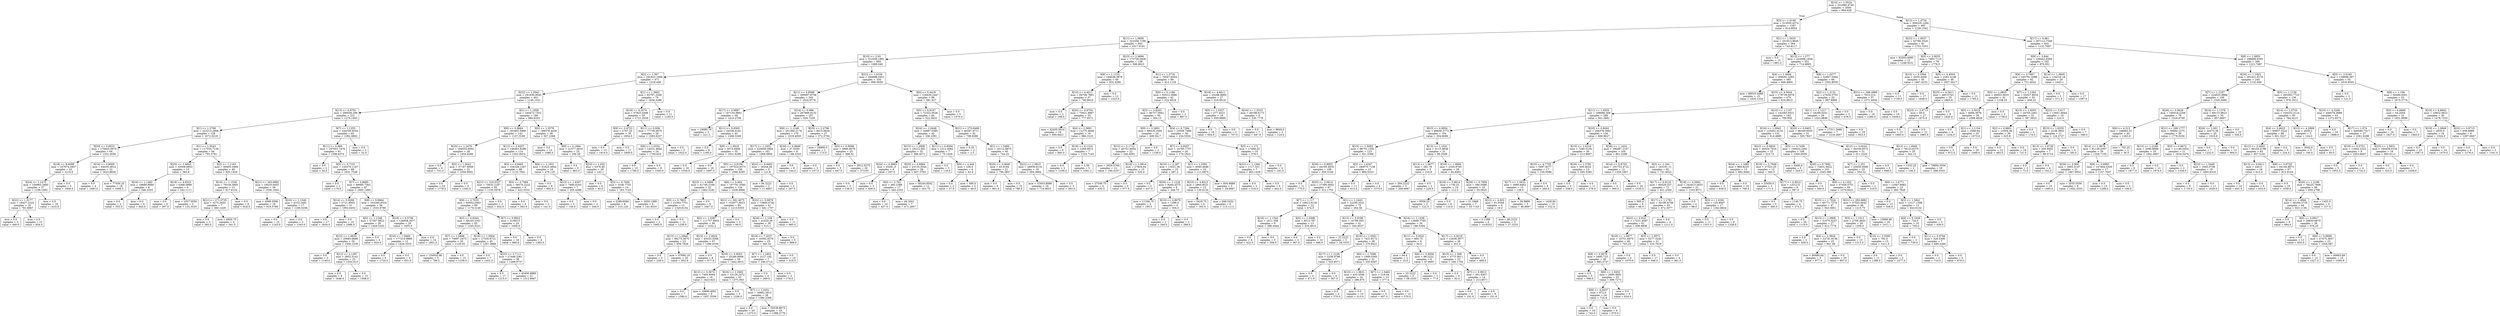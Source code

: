digraph Tree {
node [shape=box] ;
0 [label="X[14] <= 1.0524\nmse = 331880.4748\nsamples = 2000\nvalue = 994.428"] ;
1 [label="X[3] <= 1.0149\nmse = 313500.4374\nsamples = 1507\nvalue = 914.6954"] ;
0 -> 1 [labeldistance=2.5, labelangle=45, headlabel="True"] ;
2 [label="X[11] <= 1.0656\nmse = 322358.7186\nsamples = 943\nvalue = 1017.0191"] ;
1 -> 2 ;
3 [label="X[10] <= 2.93\nmse = 312559.1991\nsamples = 805\nvalue = 1089.046"] ;
2 -> 3 ;
4 [label="X[2] <= 1.567\nmse = 291823.1008\nsamples = 471\nvalue = 1218.448"] ;
3 -> 4 ;
5 [label="X[22] <= 1.0542\nmse = 291639.9045\nsamples = 401\nvalue = 1145.1521"] ;
4 -> 5 ;
6 [label="X[13] <= 0.9791\nmse = 290056.299\nsamples = 221\nvalue = 1279.1493"] ;
5 -> 6 ;
7 [label="X[1] <= 1.2708\nmse = 222213.2908\nsamples = 128\nvalue = 1072.9219"] ;
6 -> 7 ;
8 [label="X[20] <= 0.9523\nmse = 170825.0076\nsamples = 64\nvalue = 1352.2656"] ;
7 -> 8 ;
9 [label="X[18] <= 8.4099\nmse = 167674.2857\nsamples = 42\nvalue = 1210.0"] ;
8 -> 9 ;
10 [label="X[24] <= 1.1475\nmse = 104965.2885\nsamples = 37\nvalue = 1109.1892"] ;
9 -> 10 ;
11 [label="X[22] <= 1.0177\nmse = 19427.2222\nsamples = 18\nvalue = 791.6667"] ;
10 -> 11 ;
12 [label="mse = 0.0\nsamples = 3\nvalue = 480.0"] ;
11 -> 12 ;
13 [label="mse = 0.0\nsamples = 15\nvalue = 854.0"] ;
11 -> 13 ;
14 [label="mse = 0.0\nsamples = 19\nvalue = 1410.0"] ;
10 -> 14 ;
15 [label="mse = 0.0\nsamples = 5\nvalue = 1956.0"] ;
9 -> 15 ;
16 [label="X[14] <= 0.8009\nmse = 64435.4814\nsamples = 22\nvalue = 1623.8636"] ;
8 -> 16 ;
17 [label="mse = 0.0\nsamples = 4\nvalue = 1693.0"] ;
16 -> 17 ;
18 [label="mse = 77456.25\nsamples = 18\nvalue = 1608.5"] ;
16 -> 18 ;
19 [label="X[1] <= 1.3543\nmse = 117535.7126\nsamples = 64\nvalue = 793.5781"] ;
7 -> 19 ;
20 [label="X[25] <= 1.4843\nmse = 33508.6933\nsamples = 15\nvalue = 363.8"] ;
19 -> 20 ;
21 [label="X[24] <= 1.1483\nmse = 18688.8889\nsamples = 6\nvalue = 546.3333"] ;
20 -> 21 ;
22 [label="mse = 0.0\nsamples = 2\nvalue = 353.0"] ;
21 -> 22 ;
23 [label="mse = 0.0\nsamples = 4\nvalue = 643.0"] ;
21 -> 23 ;
24 [label="X[18] <= 6.8323\nmse = 6368.0988\nsamples = 9\nvalue = 242.1111"] ;
20 -> 24 ;
25 [label="mse = 0.0\nsamples = 6\nvalue = 297.0"] ;
24 -> 25 ;
26 [label="mse = 1027.5556\nsamples = 3\nvalue = 132.3333"] ;
24 -> 26 ;
27 [label="X[2] <= 1.1163\nmse = 69405.3469\nsamples = 49\nvalue = 925.1429"] ;
19 -> 27 ;
28 [label="X[16] <= 1.1536\nmse = 79104.3905\nsamples = 13\nvalue = 617.6154"] ;
27 -> 28 ;
29 [label="X[21] <= 271.0735\nmse = 3275.2653\nsamples = 7\nvalue = 360.1429"] ;
28 -> 29 ;
30 [label="mse = 0.0\nsamples = 3\nvalue = 385.0"] ;
29 -> 30 ;
31 [label="mse = 4920.75\nsamples = 4\nvalue = 341.5"] ;
29 -> 31 ;
32 [label="mse = 0.0\nsamples = 6\nvalue = 918.0"] ;
28 -> 32 ;
33 [label="X[21] <= 293.6882\nmse = 19419.0455\nsamples = 36\nvalue = 1036.1944"] ;
27 -> 33 ;
34 [label="mse = 4280.5596\nsamples = 19\nvalue = 919.5789"] ;
33 -> 34 ;
35 [label="X[16] <= 1.1548\nmse = 4152.2491\nsamples = 17\nvalue = 1166.5294"] ;
33 -> 35 ;
36 [label="mse = 0.0\nsamples = 15\nvalue = 1143.0"] ;
35 -> 36 ;
37 [label="mse = 0.0\nsamples = 2\nvalue = 1343.0"] ;
35 -> 37 ;
38 [label="X[7] <= 1.1255\nmse = 244330.9354\nsamples = 93\nvalue = 1562.9892"] ;
6 -> 38 ;
39 [label="X[11] <= 0.869\nmse = 197053.7476\nsamples = 91\nvalue = 1596.6374"] ;
38 -> 39 ;
40 [label="mse = 0.0\nsamples = 2\nvalue = 34.0"] ;
39 -> 40 ;
41 [label="X[5] <= 0.7101\nmse = 145376.1187\nsamples = 89\nvalue = 1631.7528"] ;
39 -> 41 ;
42 [label="mse = 0.0\nsamples = 2\nvalue = 179.0"] ;
41 -> 42 ;
43 [label="X[7] <= 0.8685\nmse = 99085.7363\nsamples = 87\nvalue = 1665.1494"] ;
41 -> 43 ;
44 [label="X[14] <= 0.9266\nmse = 5721.9063\nsamples = 31\nvalue = 1902.6452"] ;
43 -> 44 ;
45 [label="mse = 0.0\nsamples = 17\nvalue = 1834.0"] ;
44 -> 45 ;
46 [label="mse = 0.0\nsamples = 14\nvalue = 1986.0"] ;
44 -> 46 ;
47 [label="X[8] <= 0.9664\nmse = 102260.9324\nsamples = 56\nvalue = 1533.6786"] ;
43 -> 47 ;
48 [label="X[5] <= 1.1348\nmse = 57347.9822\nsamples = 30\nvalue = 1428.5333"] ;
47 -> 48 ;
49 [label="X[23] <= 1.9935\nmse = 20983.6686\nsamples = 26\nvalue = 1506.1538"] ;
48 -> 49 ;
50 [label="mse = 0.0\nsamples = 3\nvalue = 1140.0"] ;
49 -> 50 ;
51 [label="X[12] <= 2.1387\nmse = 3952.5142\nsamples = 23\nvalue = 1553.913"] ;
49 -> 51 ;
52 [label="mse = 0.0\nsamples = 8\nvalue = 1640.0"] ;
51 -> 52 ;
53 [label="mse = 0.0\nsamples = 15\nvalue = 1508.0"] ;
51 -> 53 ;
54 [label="mse = 0.0\nsamples = 4\nvalue = 924.0"] ;
48 -> 54 ;
55 [label="X[18] <= 9.5749\nmse = 126608.3077\nsamples = 26\nvalue = 1655.0"] ;
47 -> 55 ;
56 [label="X[16] <= 1.0469\nmse = 177210.8889\nsamples = 12\nvalue = 1426.3333"] ;
55 -> 56 ;
57 [label="mse = 0.0\nsamples = 8\nvalue = 1724.0"] ;
56 -> 57 ;
58 [label="mse = 0.0\nsamples = 4\nvalue = 831.0"] ;
56 -> 58 ;
59 [label="mse = 0.0\nsamples = 14\nvalue = 1851.0"] ;
55 -> 59 ;
60 [label="mse = 0.0\nsamples = 2\nvalue = 32.0"] ;
38 -> 60 ;
61 [label="X[1] <= 1.1958\nmse = 244472.7322\nsamples = 180\nvalue = 980.6333"] ;
5 -> 61 ;
62 [label="X[8] <= 0.9664\nmse = 183463.5968\nsamples = 142\nvalue = 1107.3169"] ;
61 -> 62 ;
63 [label="X[25] <= 1.2479\nmse = 184033.9592\nsamples = 28\nvalue = 1454.4286"] ;
62 -> 63 ;
64 [label="mse = 0.0\nsamples = 6\nvalue = 701.0"] ;
63 -> 64 ;
65 [label="X[5] <= 1.0043\nmse = 37187.9008\nsamples = 22\nvalue = 1659.9091"] ;
63 -> 65 ;
66 [label="mse = 0.0\nsamples = 16\nvalue = 1778.0"] ;
65 -> 66 ;
67 [label="mse = 0.0\nsamples = 6\nvalue = 1345.0"] ;
65 -> 67 ;
68 [label="X[12] <= 2.9207\nmse = 146461.8296\nsamples = 114\nvalue = 1022.0614"] ;
62 -> 68 ;
69 [label="X[3] <= 0.9465\nmse = 104328.1267\nsamples = 98\nvalue = 1110.7041"] ;
68 -> 69 ;
70 [label="X[21] <= 319.0327\nmse = 75632.2187\nsamples = 92\nvalue = 1155.5978"] ;
69 -> 70 ;
71 [label="X[9] <= 3.7035\nmse = 60932.0583\nsamples = 89\nvalue = 1179.3146"] ;
70 -> 71 ;
72 [label="X[3] <= 0.9344\nmse = 48165.2341\nsamples = 65\nvalue = 1245.5231"] ;
71 -> 72 ;
73 [label="X[7] <= 1.0808\nmse = 74997.2475\nsamples = 20\nvalue = 1129.05"] ;
72 -> 73 ;
74 [label="mse = 154920.96\nsamples = 5\nvalue = 799.2"] ;
73 -> 74 ;
75 [label="mse = 0.0\nsamples = 15\nvalue = 1239.0"] ;
73 -> 75 ;
76 [label="X[16] <= 1.0004\nmse = 27530.8721\nsamples = 45\nvalue = 1297.2889"] ;
72 -> 76 ;
77 [label="mse = 0.0\nsamples = 7\nvalue = 1451.0"] ;
76 -> 77 ;
78 [label="X[25] <= 3.7111\nmse = 27448.2361\nsamples = 38\nvalue = 1268.9737"] ;
76 -> 78 ;
79 [label="mse = 0.0\nsamples = 17\nvalue = 1215.0"] ;
78 -> 79 ;
80 [label="mse = 45400.8889\nsamples = 21\nvalue = 1312.6667"] ;
78 -> 80 ;
81 [label="X[7] <= 0.9922\nmse = 51483.0\nsamples = 24\nvalue = 1000.0"] ;
71 -> 81 ;
82 [label="mse = 0.0\nsamples = 18\nvalue = 869.0"] ;
81 -> 82 ;
83 [label="mse = 0.0\nsamples = 6\nvalue = 1393.0"] ;
81 -> 83 ;
84 [label="mse = 0.0\nsamples = 3\nvalue = 452.0"] ;
70 -> 84 ;
85 [label="X[5] <= 0.7994\nmse = 39574.2222\nsamples = 6\nvalue = 422.3333"] ;
69 -> 85 ;
86 [label="mse = 0.0\nsamples = 4\nvalue = 563.0"] ;
85 -> 86 ;
87 [label="mse = 0.0\nsamples = 2\nvalue = 141.0"] ;
85 -> 87 ;
88 [label="X[6] <= 1.1931\nmse = 61623.4844\nsamples = 16\nvalue = 479.125"] ;
68 -> 88 ;
89 [label="mse = 0.0\nsamples = 9\nvalue = 692.0"] ;
88 -> 89 ;
90 [label="X[15] <= 1.4307\nmse = 7680.8163\nsamples = 7\nvalue = 205.4286"] ;
88 -> 90 ;
91 [label="mse = 0.0\nsamples = 5\nvalue = 150.0"] ;
90 -> 91 ;
92 [label="mse = 0.0\nsamples = 2\nvalue = 344.0"] ;
90 -> 92 ;
93 [label="X[0] <= 1.3578\nmse = 188378.4439\nsamples = 38\nvalue = 507.2368"] ;
61 -> 93 ;
94 [label="mse = 0.0\nsamples = 13\nvalue = 1086.0"] ;
93 -> 94 ;
95 [label="X[9] <= 3.1894\nmse = 21577.4816\nsamples = 25\nvalue = 206.28"] ;
93 -> 95 ;
96 [label="mse = 0.0\nsamples = 5\nvalue = 463.0"] ;
95 -> 96 ;
97 [label="X[23] <= 1.632\nmse = 6376.49\nsamples = 20\nvalue = 142.1"] ;
95 -> 97 ;
98 [label="mse = 0.0\nsamples = 6\nvalue = 45.0"] ;
97 -> 98 ;
99 [label="X[2] <= 0.7606\nmse = 3336.7755\nsamples = 14\nvalue = 183.7143"] ;
97 -> 99 ;
100 [label="mse = 2299.6094\nsamples = 8\nvalue = 215.125"] ;
99 -> 100 ;
101 [label="mse = 1650.1389\nsamples = 6\nvalue = 141.8333"] ;
99 -> 101 ;
102 [label="X[1] <= 1.3662\nmse = 85797.3349\nsamples = 70\nvalue = 1638.3286"] ;
4 -> 102 ;
103 [label="X[18] <= 6.3274\nmse = 57925.4496\nsamples = 59\nvalue = 1721.3559"] ;
102 -> 103 ;
104 [label="X[9] <= 3.4723\nmse = 2707.25\nsamples = 30\nvalue = 1854.5"] ;
103 -> 104 ;
105 [label="mse = 0.0\nsamples = 13\nvalue = 1914.0"] ;
104 -> 105 ;
106 [label="mse = 0.0\nsamples = 17\nvalue = 1809.0"] ;
104 -> 106 ;
107 [label="X[11] <= 0.938\nmse = 77738.0975\nsamples = 29\nvalue = 1583.6207"] ;
103 -> 107 ;
108 [label="X[8] <= 1.0332\nmse = 14531.4844\nsamples = 24\nvalue = 1700.625"] ;
107 -> 108 ;
109 [label="mse = 0.0\nsamples = 15\nvalue = 1794.0"] ;
108 -> 109 ;
110 [label="mse = 0.0\nsamples = 9\nvalue = 1545.0"] ;
108 -> 110 ;
111 [label="mse = 0.0\nsamples = 5\nvalue = 1022.0"] ;
107 -> 111 ;
112 [label="mse = 0.0\nsamples = 11\nvalue = 1193.0"] ;
102 -> 112 ;
113 [label="X[22] <= 1.0108\nmse = 284888.5451\nsamples = 334\nvalue = 906.5659"] ;
3 -> 113 ;
114 [label="X[11] <= 0.8598\nmse = 290097.8756\nsamples = 245\nvalue = 1024.6776"] ;
113 -> 114 ;
115 [label="X[17] <= 0.9887\nmse = 197154.9891\nsamples = 48\nvalue = 1410.2708"] ;
114 -> 115 ;
116 [label="mse = 19085.76\nsamples = 5\nvalue = 221.2"] ;
115 -> 116 ;
117 [label="X[11] <= 0.8305\nmse = 34338.0162\nsamples = 43\nvalue = 1548.5349"] ;
115 -> 117 ;
118 [label="mse = 0.0\nsamples = 8\nvalue = 1185.0"] ;
117 -> 118 ;
119 [label="X[8] <= 1.0918\nmse = 5074.6906\nsamples = 35\nvalue = 1631.6286"] ;
117 -> 119 ;
120 [label="mse = 0.0\nsamples = 16\nvalue = 1554.0"] ;
119 -> 120 ;
121 [label="mse = 0.0\nsamples = 19\nvalue = 1697.0"] ;
119 -> 121 ;
122 [label="X[14] <= 0.996\nmse = 267689.8132\nsamples = 197\nvalue = 930.7259"] ;
114 -> 122 ;
123 [label="X[8] <= 1.1246\nmse = 251394.2176\nsamples = 170\nvalue = 1019.4059"] ;
122 -> 123 ;
124 [label="X[17] <= 1.1651\nmse = 220658.5864\nsamples = 161\nvalue = 1068.0994"] ;
123 -> 124 ;
125 [label="X[5] <= 0.8106\nmse = 197524.9373\nsamples = 156\nvalue = 1098.4295"] ;
124 -> 125 ;
126 [label="X[23] <= 4.0889\nmse = 41746.2169\nsamples = 22\nvalue = 1462.3182"] ;
125 -> 126 ;
127 [label="X[5] <= 0.7603\nmse = 21563.7751\nsamples = 13\nvalue = 1320.6154"] ;
126 -> 127 ;
128 [label="mse = 0.0\nsamples = 2\nvalue = 1665.0"] ;
127 -> 128 ;
129 [label="mse = 0.0\nsamples = 11\nvalue = 1258.0"] ;
127 -> 129 ;
130 [label="mse = 0.0\nsamples = 9\nvalue = 1667.0"] ;
126 -> 130 ;
131 [label="X[6] <= 5.404\nmse = 197791.5585\nsamples = 134\nvalue = 1038.6866"] ;
125 -> 131 ;
132 [label="X[21] <= 391.4075\nmse = 152077.8023\nsamples = 93\nvalue = 1213.9355"] ;
131 -> 132 ;
133 [label="X[2] <= 1.0387\nmse = 111757.6933\nsamples = 90\nvalue = 1252.2"] ;
132 -> 133 ;
134 [label="X[13] <= 1.0846\nmse = 99275.3875\nsamples = 23\nvalue = 859.7826"] ;
133 -> 134 ;
135 [label="mse = 0.0\nsamples = 3\nvalue = 239.0"] ;
134 -> 135 ;
136 [label="mse = 47690.19\nsamples = 20\nvalue = 952.9"] ;
134 -> 136 ;
137 [label="X[23] <= 2.0624\nmse = 45033.0368\nsamples = 67\nvalue = 1386.9104"] ;
133 -> 137 ;
138 [label="mse = 0.0\nsamples = 8\nvalue = 977.0"] ;
137 -> 138 ;
139 [label="X[20] <= 0.9053\nmse = 25266.6906\nsamples = 59\nvalue = 1442.4915"] ;
137 -> 139 ;
140 [label="X[12] <= 3.3674\nmse = 7493.6094\nsamples = 16\nvalue = 1623.625"] ;
139 -> 140 ;
141 [label="mse = 0.0\nsamples = 7\nvalue = 1580.0"] ;
140 -> 141 ;
142 [label="mse = 10690.4691\nsamples = 9\nvalue = 1657.5556"] ;
140 -> 142 ;
143 [label="X[16] <= 1.0482\nmse = 15129.2472\nsamples = 43\nvalue = 1375.093"] ;
139 -> 143 ;
144 [label="mse = 0.0\nsamples = 5\nvalue = 1336.0"] ;
143 -> 144 ;
145 [label="X[7] <= 1.0351\nmse = 16892.3913\nsamples = 38\nvalue = 1380.2368"] ;
143 -> 145 ;
146 [label="mse = 0.0\nsamples = 20\nvalue = 1373.0"] ;
145 -> 146 ;
147 [label="mse = 35538.8673\nsamples = 18\nvalue = 1388.2778"] ;
145 -> 147 ;
148 [label="mse = 0.0\nsamples = 3\nvalue = 66.0"] ;
132 -> 148 ;
149 [label="X[22] <= 0.9878\nmse = 73800.6782\nsamples = 41\nvalue = 641.1707"] ;
131 -> 149 ;
150 [label="X[26] <= 1.158\nmse = 41620.29\nsamples = 30\nvalue = 515.1"] ;
149 -> 150 ;
151 [label="X[18] <= 7.2037\nmse = 16392.0576\nsamples = 25\nvalue = 440.32"] ;
150 -> 151 ;
152 [label="X[7] <= 1.1803\nmse = 3127.102\nsamples = 7\nvalue = 240.5714"] ;
151 -> 152 ;
153 [label="mse = 0.0\nsamples = 4\nvalue = 289.0"] ;
152 -> 153 ;
154 [label="mse = 0.0\nsamples = 3\nvalue = 176.0"] ;
152 -> 154 ;
155 [label="mse = 0.0\nsamples = 18\nvalue = 518.0"] ;
151 -> 155 ;
156 [label="mse = 0.0\nsamples = 5\nvalue = 889.0"] ;
150 -> 156 ;
157 [label="mse = 0.0\nsamples = 11\nvalue = 985.0"] ;
149 -> 157 ;
158 [label="X[22] <= 0.9492\nmse = 18244.56\nsamples = 5\nvalue = 121.8"] ;
124 -> 158 ;
159 [label="mse = 84.2222\nsamples = 3\nvalue = 11.6667"] ;
158 -> 159 ;
160 [label="mse = 0.0\nsamples = 2\nvalue = 287.0"] ;
158 -> 160 ;
161 [label="X[20] <= 0.8848\nmse = 37.5556\nsamples = 9\nvalue = 148.3333"] ;
123 -> 161 ;
162 [label="mse = 0.0\nsamples = 6\nvalue = 144.0"] ;
161 -> 162 ;
163 [label="mse = 0.0\nsamples = 3\nvalue = 157.0"] ;
161 -> 163 ;
164 [label="X[25] <= 2.2796\nmse = 9015.8628\nsamples = 27\nvalue = 372.3704"] ;
122 -> 164 ;
165 [label="mse = 28900.0\nsamples = 2\nvalue = 173.0"] ;
164 -> 165 ;
166 [label="X[5] <= 0.9598\nmse = 3990.8576\nsamples = 25\nvalue = 388.32"] ;
164 -> 166 ;
167 [label="mse = 0.0\nsamples = 5\nvalue = 447.0"] ;
166 -> 167 ;
168 [label="mse = 3912.5275\nsamples = 20\nvalue = 373.65"] ;
166 -> 168 ;
169 [label="X[0] <= 5.4418\nmse = 126430.2447\nsamples = 89\nvalue = 581.427"] ;
113 -> 169 ;
170 [label="X[5] <= 0.9167\nmse = 72322.0526\nsamples = 84\nvalue = 522.5833"] ;
169 -> 170 ;
171 [label="X[24] <= 1.0448\nmse = 34897.0385\nsamples = 42\nvalue = 336.2381"] ;
170 -> 171 ;
172 [label="X[15] <= 1.2808\nmse = 25212.991\nsamples = 35\nvalue = 388.4571"] ;
171 -> 172 ;
173 [label="X[24] <= 0.9985\nmse = 25281.0\nsamples = 6\nvalue = 297.0"] ;
172 -> 173 ;
174 [label="mse = 0.0\nsamples = 3\nvalue = 138.0"] ;
173 -> 174 ;
175 [label="mse = 0.0\nsamples = 3\nvalue = 456.0"] ;
173 -> 175 ;
176 [label="X[20] <= 0.8984\nmse = 23110.3044\nsamples = 29\nvalue = 407.3793"] ;
172 -> 176 ;
177 [label="X[0] <= 2.791\nmse = 493.2388\nsamples = 17\nvalue = 445.2353"] ;
176 -> 177 ;
178 [label="mse = 0.0\nsamples = 10\nvalue = 427.0"] ;
177 -> 178 ;
179 [label="mse = 44.2041\nsamples = 7\nvalue = 471.2857"] ;
177 -> 179 ;
180 [label="mse = 50244.8542\nsamples = 12\nvalue = 353.75"] ;
176 -> 180 ;
181 [label="X[11] <= 0.8394\nmse = 1512.4082\nsamples = 7\nvalue = 75.1429"] ;
171 -> 181 ;
182 [label="mse = 0.0\nsamples = 3\nvalue = 118.0"] ;
181 -> 182 ;
183 [label="X[9] <= 4.444\nmse = 236.0\nsamples = 4\nvalue = 43.0"] ;
181 -> 183 ;
184 [label="mse = 0.0\nsamples = 2\nvalue = 37.0"] ;
183 -> 184 ;
185 [label="mse = 400.0\nsamples = 2\nvalue = 49.0"] ;
183 -> 185 ;
186 [label="X[21] <= 270.6468\nmse = 40297.9711\nsamples = 42\nvalue = 708.9286"] ;
170 -> 186 ;
187 [label="mse = 6.25\nsamples = 2\nvalue = 2.5"] ;
186 -> 187 ;
188 [label="X[1] <= 1.3499\nmse = 16112.8875\nsamples = 40\nvalue = 744.25"] ;
186 -> 188 ;
189 [label="X[25] <= 3.0646\nmse = 45.9184\nsamples = 21\nvalue = 790.2857"] ;
188 -> 189 ;
190 [label="mse = 0.0\nsamples = 6\nvalue = 801.0"] ;
189 -> 190 ;
191 [label="mse = 0.0\nsamples = 15\nvalue = 786.0"] ;
189 -> 191 ;
192 [label="X[22] <= 1.0815\nmse = 28939.8116\nsamples = 19\nvalue = 693.3684"] ;
188 -> 192 ;
193 [label="mse = 31653.8086\nsamples = 16\nvalue = 714.0625"] ;
192 -> 193 ;
194 [label="mse = 0.0\nsamples = 3\nvalue = 583.0"] ;
192 -> 194 ;
195 [label="mse = 0.0\nsamples = 5\nvalue = 1570.0"] ;
169 -> 195 ;
196 [label="X[23] <= 2.4696\nmse = 172728.2926\nsamples = 138\nvalue = 596.8623"] ;
2 -> 196 ;
197 [label="X[8] <= 1.1155\nmse = 184629.3878\nsamples = 49\nvalue = 932.4286"] ;
196 -> 197 ;
198 [label="X[10] <= 4.4011\nmse = 94706.7991\nsamples = 37\nvalue = 740.8919"] ;
197 -> 198 ;
199 [label="mse = 0.0\nsamples = 2\nvalue = 108.0"] ;
198 -> 199 ;
200 [label="X[20] <= 0.8704\nmse = 75921.9967\nsamples = 35\nvalue = 777.0571"] ;
198 -> 200 ;
201 [label="mse = 62435.5014\nsamples = 19\nvalue = 600.8421"] ;
200 -> 201 ;
202 [label="X[4] <= 2.5691\nmse = 11275.4648\nsamples = 16\nvalue = 986.3125"] ;
200 -> 202 ;
203 [label="mse = 0.0\nsamples = 9\nvalue = 895.0"] ;
202 -> 203 ;
204 [label="X[18] <= 6.1224\nmse = 1269.0612\nsamples = 7\nvalue = 1103.7143"] ;
202 -> 204 ;
205 [label="mse = 0.0\nsamples = 2\nvalue = 1160.0"] ;
204 -> 205 ;
206 [label="mse = 2.56\nsamples = 5\nvalue = 1081.2"] ;
204 -> 206 ;
207 [label="mse = 0.0\nsamples = 12\nvalue = 1523.0"] ;
197 -> 207 ;
208 [label="X[1] <= 1.3716\nmse = 70047.6054\nsamples = 89\nvalue = 412.1124"] ;
196 -> 208 ;
209 [label="X[6] <= 5.1188\nmse = 65512.3686\nsamples = 62\nvalue = 322.9516"] ;
208 -> 209 ;
210 [label="X[3] <= 0.8203\nmse = 56737.5942\nsamples = 60\nvalue = 304.15"] ;
209 -> 210 ;
211 [label="X[9] <= 2.2691\nmse = 88418.1649\nsamples = 24\nvalue = 408.5417"] ;
210 -> 211 ;
212 [label="X[12] <= 3.1712\nmse = 40751.6054\nsamples = 22\nvalue = 340.4091"] ;
211 -> 212 ;
213 [label="mse = 2029.5764\nsamples = 12\nvalue = 190.4167"] ;
212 -> 213 ;
214 [label="X[16] <= 1.0814\nmse = 27824.04\nsamples = 10\nvalue = 520.4"] ;
212 -> 214 ;
215 [label="mse = 57546.75\nsamples = 4\nvalue = 435.5"] ;
214 -> 215 ;
216 [label="mse = 0.0\nsamples = 6\nvalue = 577.0"] ;
214 -> 216 ;
217 [label="mse = 0.0\nsamples = 2\nvalue = 1158.0"] ;
211 -> 217 ;
218 [label="X[4] <= 6.7294\nmse = 23508.7469\nsamples = 36\nvalue = 234.5556"] ;
210 -> 218 ;
219 [label="X[7] <= 0.9207\nmse = 14785.7707\nsamples = 26\nvalue = 179.1923"] ;
218 -> 219 ;
220 [label="X[10] <= 2.287\nmse = 13021.56\nsamples = 10\nvalue = 287.2"] ;
219 -> 220 ;
221 [label="mse = 0.0\nsamples = 2\nvalue = 437.0"] ;
220 -> 221 ;
222 [label="X[26] <= 1.1226\nmse = 9264.4375\nsamples = 8\nvalue = 249.75"] ;
220 -> 222 ;
223 [label="mse = 11346.75\nsamples = 4\nvalue = 195.5"] ;
222 -> 223 ;
224 [label="X[10] <= 4.8079\nmse = 1296.0\nsamples = 4\nvalue = 304.0"] ;
222 -> 224 ;
225 [label="mse = 0.0\nsamples = 2\nvalue = 340.0"] ;
224 -> 225 ;
226 [label="mse = 0.0\nsamples = 2\nvalue = 268.0"] ;
224 -> 226 ;
227 [label="X[1] <= 1.2582\nmse = 4040.4648\nsamples = 16\nvalue = 111.6875"] ;
219 -> 227 ;
228 [label="X[23] <= 4.8313\nmse = 2864.8521\nsamples = 13\nvalue = 130.6154"] ;
227 -> 228 ;
229 [label="mse = 5418.75\nsamples = 4\nvalue = 165.5"] ;
228 -> 229 ;
230 [label="mse = 948.5432\nsamples = 9\nvalue = 115.1111"] ;
228 -> 230 ;
231 [label="mse = 854.8889\nsamples = 3\nvalue = 29.6667"] ;
227 -> 231 ;
232 [label="X[5] <= 1.171\nmse = 17499.25\nsamples = 10\nvalue = 378.5"] ;
218 -> 232 ;
233 [label="X[22] <= 1.1346\nmse = 1117.551\nsamples = 7\nvalue = 463.1429"] ;
232 -> 233 ;
234 [label="mse = 0.0\nsamples = 2\nvalue = 516.0"] ;
233 -> 234 ;
235 [label="mse = 0.0\nsamples = 5\nvalue = 442.0"] ;
233 -> 235 ;
236 [label="mse = 0.0\nsamples = 3\nvalue = 181.0"] ;
232 -> 236 ;
237 [label="mse = 0.0\nsamples = 2\nvalue = 887.0"] ;
209 -> 237 ;
238 [label="X[18] <= 4.6611\nmse = 20288.8669\nsamples = 27\nvalue = 616.8519"] ;
208 -> 238 ;
239 [label="X[5] <= 1.0327\nmse = 277.4321\nsamples = 18\nvalue = 659.8889"] ;
238 -> 239 ;
240 [label="mse = 0.0\nsamples = 16\nvalue = 654.0"] ;
239 -> 240 ;
241 [label="mse = 0.0\nsamples = 2\nvalue = 707.0"] ;
239 -> 241 ;
242 [label="X[16] <= 1.0333\nmse = 49198.6173\nsamples = 9\nvalue = 530.7778"] ;
238 -> 242 ;
243 [label="mse = 0.0\nsamples = 7\nvalue = 647.0"] ;
242 -> 243 ;
244 [label="mse = 8649.0\nsamples = 2\nvalue = 124.0"] ;
242 -> 244 ;
245 [label="X[1] <= 1.0025\nmse = 251913.9645\nsamples = 564\nvalue = 743.6117"] ;
1 -> 245 ;
246 [label="mse = 0.0\nsamples = 13\nvalue = 1961.0"] ;
245 -> 246 ;
247 [label="X[13] <= 1.277\nmse = 222066.1856\nsamples = 551\nvalue = 714.8893"] ;
245 -> 247 ;
248 [label="X[4] <= 1.4984\nmse = 208281.3383\nsamples = 485\nvalue = 648.4804"] ;
247 -> 248 ;
249 [label="mse = 98033.4489\nsamples = 15\nvalue = 1635.1333"] ;
248 -> 249 ;
250 [label="X[25] <= 4.5644\nmse = 179739.6978\nsamples = 470\nvalue = 616.9915"] ;
248 -> 250 ;
251 [label="X[11] <= 1.0555\nmse = 168696.309\nsamples = 288\nvalue = 501.3681"] ;
250 -> 251 ;
252 [label="X[23] <= 4.9954\nmse = 89656.3773\nsamples = 154\nvalue = 354.6688"] ;
251 -> 252 ;
253 [label="X[15] <= 1.5093\nmse = 88751.1592\nsamples = 123\nvalue = 421.5366"] ;
252 -> 253 ;
254 [label="X[26] <= 0.8852\nmse = 44195.4935\nsamples = 108\nvalue = 359.3148"] ;
253 -> 254 ;
255 [label="mse = 0.0\nsamples = 11\nvalue = 775.0"] ;
254 -> 255 ;
256 [label="X[25] <= 2.0914\nmse = 27390.0002\nsamples = 97\nvalue = 312.1753"] ;
254 -> 256 ;
257 [label="X[7] <= 1.117\nmse = 10812.6136\nsamples = 22\nvalue = 474.5"] ;
256 -> 257 ;
258 [label="X[16] <= 1.1543\nmse = 1011.358\nsamples = 9\nvalue = 386.4444"] ;
257 -> 258 ;
259 [label="mse = 0.0\nsamples = 4\nvalue = 422.0"] ;
258 -> 259 ;
260 [label="mse = 0.0\nsamples = 5\nvalue = 358.0"] ;
258 -> 260 ;
261 [label="X[5] <= 1.0368\nmse = 8513.787\nsamples = 13\nvalue = 535.4615"] ;
257 -> 261 ;
262 [label="mse = 0.0\nsamples = 3\nvalue = 367.0"] ;
261 -> 262 ;
263 [label="mse = 0.0\nsamples = 10\nvalue = 586.0"] ;
261 -> 263 ;
264 [label="X[1] <= 1.2443\nmse = 22256.3531\nsamples = 75\nvalue = 264.56"] ;
256 -> 264 ;
265 [label="X[13] <= 0.9196\nmse = 14799.003\nsamples = 41\nvalue = 345.8537"] ;
264 -> 265 ;
266 [label="mse = 22.2222\nsamples = 3\nvalue = 29.3333"] ;
265 -> 266 ;
267 [label="X[16] <= 1.0561\nmse = 7431.8172\nsamples = 38\nvalue = 370.8421"] ;
265 -> 267 ;
268 [label="X[17] <= 1.2146\nmse = 2256.9796\nsamples = 7\nvalue = 525.8571"] ;
267 -> 268 ;
269 [label="mse = 0.0\nsamples = 3\nvalue = 471.0"] ;
268 -> 269 ;
270 [label="mse = 0.0\nsamples = 4\nvalue = 567.0"] ;
268 -> 270 ;
271 [label="X[0] <= 2.7098\nmse = 1949.0385\nsamples = 31\nvalue = 335.8387"] ;
267 -> 271 ;
272 [label="X[10] <= 1.9631\nmse = 433.3594\nsamples = 16\nvalue = 296.875"] ;
271 -> 272 ;
273 [label="mse = 0.0\nsamples = 6\nvalue = 270.0"] ;
272 -> 273 ;
274 [label="mse = 0.0\nsamples = 10\nvalue = 313.0"] ;
272 -> 274 ;
275 [label="X[7] <= 1.0462\nmse = 219.04\nsamples = 15\nvalue = 377.4"] ;
271 -> 275 ;
276 [label="mse = 0.0\nsamples = 3\nvalue = 407.0"] ;
275 -> 276 ;
277 [label="mse = 0.0\nsamples = 12\nvalue = 370.0"] ;
275 -> 277 ;
278 [label="X[16] <= 1.1436\nmse = 13669.7785\nsamples = 34\nvalue = 166.5294"] ;
264 -> 278 ;
279 [label="X[11] <= 0.9341\nmse = 609.75\nsamples = 8\nvalue = 54.5"] ;
278 -> 279 ;
280 [label="mse = 64.0\nsamples = 2\nvalue = 15.0"] ;
279 -> 280 ;
281 [label="X[6] <= 5.9056\nmse = 98.2222\nsamples = 6\nvalue = 67.6667"] ;
279 -> 281 ;
282 [label="mse = 22.2222\nsamples = 3\nvalue = 58.3333"] ;
281 -> 282 ;
283 [label="mse = 0.0\nsamples = 3\nvalue = 77.0"] ;
281 -> 283 ;
284 [label="X[17] <= 0.9218\nmse = 12638.3077\nsamples = 26\nvalue = 201.0"] ;
278 -> 284 ;
285 [label="X[15] <= 1.368\nmse = 3775.3611\nsamples = 23\nvalue = 166.1739"] ;
284 -> 285 ;
286 [label="mse = 0.0\nsamples = 9\nvalue = 92.0"] ;
285 -> 286 ;
287 [label="X[7] <= 0.8913\nmse = 391.8367\nsamples = 14\nvalue = 213.8571"] ;
285 -> 287 ;
288 [label="mse = 0.0\nsamples = 6\nvalue = 191.0"] ;
287 -> 288 ;
289 [label="mse = 0.0\nsamples = 8\nvalue = 231.0"] ;
287 -> 289 ;
290 [label="mse = 0.0\nsamples = 3\nvalue = 468.0"] ;
284 -> 290 ;
291 [label="X[2] <= 1.6347\nmse = 180975.7156\nsamples = 15\nvalue = 869.5333"] ;
253 -> 291 ;
292 [label="mse = 0.0\nsamples = 11\nvalue = 613.0"] ;
291 -> 292 ;
293 [label="mse = 0.0\nsamples = 4\nvalue = 1575.0"] ;
291 -> 293 ;
294 [label="X[15] <= 1.1031\nmse = 5115.5838\nsamples = 31\nvalue = 89.3548"] ;
252 -> 294 ;
295 [label="X[13] <= 1.0677\nmse = 281.76\nsamples = 5\nvalue = 216.8"] ;
294 -> 295 ;
296 [label="mse = 304.2222\nsamples = 3\nvalue = 208.6667"] ;
295 -> 296 ;
297 [label="mse = 0.0\nsamples = 2\nvalue = 229.0"] ;
295 -> 297 ;
298 [label="X[16] <= 1.0666\nmse = 2320.9763\nsamples = 26\nvalue = 64.8462"] ;
294 -> 298 ;
299 [label="X[18] <= 5.8614\nmse = 1736.25\nsamples = 10\nvalue = 112.5"] ;
298 -> 299 ;
300 [label="mse = 8556.25\nsamples = 2\nvalue = 122.5"] ;
299 -> 300 ;
301 [label="mse = 0.0\nsamples = 8\nvalue = 110.0"] ;
299 -> 301 ;
302 [label="X[20] <= 0.7956\nmse = 380.0586\nsamples = 16\nvalue = 35.0625"] ;
298 -> 302 ;
303 [label="mse = 31.3469\nsamples = 7\nvalue = 55.7143"] ;
302 -> 303 ;
304 [label="X[12] <= 4.002\nmse = 61.5556\nsamples = 9\nvalue = 19.0"] ;
302 -> 304 ;
305 [label="mse = 0.1389\nsamples = 6\nvalue = 14.8333"] ;
304 -> 305 ;
306 [label="mse = 80.2222\nsamples = 3\nvalue = 27.3333"] ;
304 -> 306 ;
307 [label="X[20] <= 0.8042\nmse = 206376.3941\nsamples = 134\nvalue = 669.9627"] ;
251 -> 307 ;
308 [label="X[15] <= 1.6216\nmse = 7260.5156\nsamples = 30\nvalue = 213.8667"] ;
307 -> 308 ;
309 [label="X[10] <= 4.7705\nmse = 5497.9377\nsamples = 17\nvalue = 159.0588"] ;
308 -> 309 ;
310 [label="X[17] <= 1.0633\nmse = 3089.8462\nsamples = 13\nvalue = 128.0"] ;
309 -> 310 ;
311 [label="mse = 26.8889\nsamples = 3\nvalue = 46.6667"] ;
310 -> 311 ;
312 [label="mse = 1428.84\nsamples = 10\nvalue = 152.4"] ;
310 -> 312 ;
313 [label="mse = 0.0\nsamples = 4\nvalue = 260.0"] ;
309 -> 313 ;
314 [label="X[26] <= 1.2782\nmse = 500.4024\nsamples = 13\nvalue = 285.5385"] ;
308 -> 314 ;
315 [label="mse = 0.0\nsamples = 2\nvalue = 338.0"] ;
314 -> 315 ;
316 [label="mse = 0.0\nsamples = 11\nvalue = 276.0"] ;
314 -> 316 ;
317 [label="X[26] <= 1.1424\nmse = 186497.2107\nsamples = 104\nvalue = 801.5288"] ;
307 -> 317 ;
318 [label="X[14] <= 0.8703\nmse = 191753.4722\nsamples = 12\nvalue = 1339.1667"] ;
317 -> 318 ;
319 [label="mse = 0.0\nsamples = 2\nvalue = 360.0"] ;
318 -> 319 ;
320 [label="mse = 0.0\nsamples = 10\nvalue = 1535.0"] ;
318 -> 320 ;
321 [label="X[3] <= 1.164\nmse = 143191.11\nsamples = 92\nvalue = 731.4022"] ;
317 -> 321 ;
322 [label="X[17] <= 0.9125\nmse = 60529.337\nsamples = 71\nvalue = 621.2394"] ;
321 -> 322 ;
323 [label="mse = 605.0\nsamples = 6\nvalue = 68.0"] ;
322 -> 323 ;
324 [label="X[17] <= 1.1781\nmse = 35199.8746\nsamples = 65\nvalue = 672.3077"] ;
322 -> 324 ;
325 [label="X[22] <= 0.916\nmse = 17231.4587\nsamples = 61\nvalue = 636.9836"] ;
324 -> 325 ;
326 [label="X[16] <= 1.0877\nmse = 10751.8875\nsamples = 40\nvalue = 703.25"] ;
325 -> 326 ;
327 [label="X[8] <= 0.9578\nmse = 3495.723\nsamples = 38\nvalue = 683.4737"] ;
326 -> 327 ;
328 [label="mse = 0.0\nsamples = 5\nvalue = 596.0"] ;
327 -> 328 ;
329 [label="X[8] <= 1.0452\nmse = 2690.3802\nsamples = 33\nvalue = 696.7273"] ;
327 -> 329 ;
330 [label="X[9] <= 4.4637\nmse = 972.0\nsamples = 24\nvalue = 724.0"] ;
329 -> 330 ;
331 [label="mse = 0.0\nsamples = 18\nvalue = 742.0"] ;
330 -> 331 ;
332 [label="mse = 0.0\nsamples = 6\nvalue = 670.0"] ;
330 -> 332 ;
333 [label="mse = 0.0\nsamples = 9\nvalue = 624.0"] ;
329 -> 333 ;
334 [label="mse = 0.0\nsamples = 2\nvalue = 1079.0"] ;
326 -> 334 ;
335 [label="X[3] <= 1.0572\nmse = 5277.3243\nsamples = 21\nvalue = 510.7619"] ;
325 -> 335 ;
336 [label="mse = 0.0\nsamples = 17\nvalue = 546.0"] ;
335 -> 336 ;
337 [label="mse = 0.0\nsamples = 4\nvalue = 361.0"] ;
335 -> 337 ;
338 [label="mse = 0.0\nsamples = 4\nvalue = 1211.0"] ;
324 -> 338 ;
339 [label="X[18] <= 4.5992\nmse = 242913.2653\nsamples = 21\nvalue = 1103.8571"] ;
321 -> 339 ;
340 [label="mse = 0.0\nsamples = 4\nvalue = 88.0"] ;
339 -> 340 ;
341 [label="X[5] <= 1.0291\nmse = 120.8097\nsamples = 17\nvalue = 1342.8824"] ;
339 -> 341 ;
342 [label="mse = 0.0\nsamples = 11\nvalue = 1351.0"] ;
341 -> 342 ;
343 [label="mse = 0.0\nsamples = 6\nvalue = 1328.0"] ;
341 -> 343 ;
344 [label="X[16] <= 1.1197\nmse = 142583.9321\nsamples = 182\nvalue = 799.956"] ;
250 -> 344 ;
345 [label="X[16] <= 1.0943\nmse = 125451.0132\nsamples = 131\nvalue = 914.4885"] ;
344 -> 345 ;
346 [label="X[22] <= 0.8929\nmse = 44554.7616\nsamples = 25\nvalue = 523.72"] ;
345 -> 346 ;
347 [label="X[24] <= 1.1882\nmse = 869.8225\nsamples = 13\nvalue = 692.8462"] ;
346 -> 347 ;
348 [label="mse = 0.0\nsamples = 3\nvalue = 639.0"] ;
347 -> 348 ;
349 [label="mse = 0.0\nsamples = 10\nvalue = 709.0"] ;
347 -> 349 ;
350 [label="X[10] <= 2.7648\nmse = 27323.25\nsamples = 12\nvalue = 340.5"] ;
346 -> 350 ;
351 [label="mse = 33450.0\nsamples = 3\nvalue = 171.0"] ;
350 -> 351 ;
352 [label="X[17] <= 0.8522\nmse = 12512.0\nsamples = 9\nvalue = 397.0"] ;
350 -> 352 ;
353 [label="mse = 0.0\nsamples = 5\nvalue = 495.0"] ;
352 -> 353 ;
354 [label="mse = 1140.75\nsamples = 4\nvalue = 274.5"] ;
352 -> 354 ;
355 [label="X[5] <= 0.7459\nmse = 100022.2461\nsamples = 106\nvalue = 1006.6509"] ;
345 -> 355 ;
356 [label="mse = 6400.0\nsamples = 5\nvalue = 224.0"] ;
355 -> 356 ;
357 [label="X[20] <= 0.7692\nmse = 72831.9422\nsamples = 101\nvalue = 1045.396"] ;
355 -> 357 ;
358 [label="mse = 0.0\nsamples = 6\nvalue = 500.0"] ;
357 -> 358 ;
359 [label="X[9] <= 4.1352\nmse = 57458.5751\nsamples = 95\nvalue = 1079.8421"] ;
357 -> 359 ;
360 [label="X[23] <= 1.7024\nmse = 40771.7374\nsamples = 47\nvalue = 943.0851"] ;
359 -> 360 ;
361 [label="mse = 0.0\nsamples = 20\nvalue = 1119.0"] ;
360 -> 361 ;
362 [label="X[15] <= 1.0906\nmse = 31070.0247\nsamples = 27\nvalue = 812.7778"] ;
360 -> 362 ;
363 [label="mse = 0.0\nsamples = 2\nvalue = 459.0"] ;
362 -> 363 ;
364 [label="X[4] <= 2.3828\nmse = 22741.9136\nsamples = 25\nvalue = 841.08"] ;
362 -> 364 ;
365 [label="mse = 90480.64\nsamples = 5\nvalue = 977.4"] ;
364 -> 365 ;
366 [label="mse = 0.0\nsamples = 20\nvalue = 807.0"] ;
364 -> 366 ;
367 [label="X[21] <= 293.6882\nmse = 37553.6042\nsamples = 48\nvalue = 1213.75"] ;
359 -> 367 ;
368 [label="X[3] <= 1.1012\nmse = 2756.4643\nsamples = 28\nvalue = 1358.5"] ;
367 -> 368 ;
369 [label="mse = 0.0\nsamples = 15\nvalue = 1313.0"] ;
368 -> 369 ;
370 [label="X[10] <= 3.5585\nmse = 792.0\nsamples = 13\nvalue = 1411.0"] ;
368 -> 370 ;
371 [label="mse = 0.0\nsamples = 11\nvalue = 1399.0"] ;
370 -> 371 ;
372 [label="mse = 0.0\nsamples = 2\nvalue = 1477.0"] ;
370 -> 372 ;
373 [label="mse = 15868.99\nsamples = 20\nvalue = 1011.1"] ;
367 -> 373 ;
374 [label="X[20] <= 0.9403\nmse = 66349.0035\nsamples = 51\nvalue = 505.7647"] ;
344 -> 374 ;
375 [label="X[12] <= 3.0234\nmse = 30339.0572\nsamples = 31\nvalue = 611.3226"] ;
374 -> 375 ;
376 [label="X[7] <= 1.251\nmse = 20950.0096\nsamples = 25\nvalue = 554.52"] ;
375 -> 376 ;
377 [label="mse = 0.0\nsamples = 2\nvalue = 218.0"] ;
376 -> 377 ;
378 [label="X[6] <= 1.6771\nmse = 12067.9962\nsamples = 23\nvalue = 583.7826"] ;
376 -> 378 ;
379 [label="mse = 0.0\nsamples = 10\nvalue = 506.0"] ;
378 -> 379 ;
380 [label="X[2] <= 1.5841\nmse = 13117.1598\nsamples = 13\nvalue = 643.6154"] ;
378 -> 380 ;
381 [label="X[9] <= 5.1928\nmse = 724.0\nsamples = 10\nvalue = 705.0"] ;
380 -> 381 ;
382 [label="mse = 0.0\nsamples = 3\nvalue = 739.0"] ;
381 -> 382 ;
383 [label="X[11] <= 0.9766\nmse = 326.5306\nsamples = 7\nvalue = 690.4286"] ;
381 -> 383 ;
384 [label="mse = 0.0\nsamples = 2\nvalue = 719.0"] ;
383 -> 384 ;
385 [label="mse = 0.0\nsamples = 5\nvalue = 679.0"] ;
383 -> 385 ;
386 [label="mse = 0.0\nsamples = 3\nvalue = 439.0"] ;
380 -> 386 ;
387 [label="mse = 0.0\nsamples = 6\nvalue = 848.0"] ;
375 -> 387 ;
388 [label="X[13] <= 1.0949\nmse = 78123.8275\nsamples = 20\nvalue = 342.15"] ;
374 -> 388 ;
389 [label="mse = 1332.25\nsamples = 2\nvalue = 106.5"] ;
388 -> 389 ;
390 [label="mse = 79800.5556\nsamples = 18\nvalue = 368.3333"] ;
388 -> 390 ;
391 [label="X[8] <= 1.0277\nmse = 52807.5494\nsamples = 66\nvalue = 1202.8939"] ;
247 -> 391 ;
392 [label="X[2] <= 1.2131\nmse = 27630.5755\nsamples = 29\nvalue = 987.8966"] ;
391 -> 392 ;
393 [label="X[11] <= 1.1217\nmse = 18299.0251\nsamples = 26\nvalue = 1023.8846"] ;
392 -> 393 ;
394 [label="mse = 17311.3469\nsamples = 7\nvalue = 1216.2857"] ;
393 -> 394 ;
395 [label="mse = 0.0\nsamples = 19\nvalue = 953.0"] ;
393 -> 395 ;
396 [label="mse = 0.0\nsamples = 3\nvalue = 676.0"] ;
392 -> 396 ;
397 [label="X[21] <= 266.4989\nmse = 7915.214\nsamples = 37\nvalue = 1371.4054"] ;
391 -> 397 ;
398 [label="mse = 0.0\nsamples = 18\nvalue = 1280.0"] ;
397 -> 398 ;
399 [label="mse = 0.0\nsamples = 19\nvalue = 1458.0"] ;
397 -> 399 ;
400 [label="X[12] <= 1.4734\nmse = 309229.1284\nsamples = 493\nvalue = 1238.1542"] ;
0 -> 400 [labeldistance=2.5, labelangle=-45, headlabel="False"] ;
401 [label="X[23] <= 1.9037\nmse = 52780.2526\nsamples = 91\nvalue = 1703.7033"] ;
400 -> 401 ;
402 [label="mse = 83263.6095\nsamples = 13\nvalue = 1248.9231"] ;
401 -> 402 ;
403 [label="X[0] <= 2.9035\nmse = 7483.7115\nsamples = 78\nvalue = 1779.5"] ;
401 -> 403 ;
404 [label="X[10] <= 3.3394\nmse = 2033.4456\nsamples = 30\nvalue = 1687.4333"] ;
403 -> 404 ;
405 [label="mse = 0.0\nsamples = 13\nvalue = 1739.0"] ;
404 -> 405 ;
406 [label="mse = 0.0\nsamples = 17\nvalue = 1648.0"] ;
404 -> 406 ;
407 [label="X[0] <= 4.4004\nmse = 2281.4149\nsamples = 48\nvalue = 1837.0417"] ;
403 -> 407 ;
408 [label="X[25] <= 4.5411\nmse = 485.0743\nsamples = 35\nvalue = 1863.8"] ;
407 -> 408 ;
409 [label="X[23] <= 2.9715\nmse = 80.0\nsamples = 27\nvalue = 1875.0"] ;
408 -> 409 ;
410 [label="mse = 0.0\nsamples = 15\nvalue = 1883.0"] ;
409 -> 410 ;
411 [label="mse = 0.0\nsamples = 12\nvalue = 1865.0"] ;
409 -> 411 ;
412 [label="mse = 0.0\nsamples = 8\nvalue = 1826.0"] ;
408 -> 412 ;
413 [label="mse = 0.0\nsamples = 13\nvalue = 1765.0"] ;
407 -> 413 ;
414 [label="X[17] <= 0.861\nmse = 307112.7549\nsamples = 402\nvalue = 1132.7687"] ;
400 -> 414 ;
415 [label="X[9] <= 3.844\nmse = 239442.8309\nsamples = 102\nvalue = 870.951"] ;
414 -> 415 ;
416 [label="X[6] <= 3.7807\nmse = 165791.5088\nsamples = 82\nvalue = 731.4024"] ;
415 -> 416 ;
417 [label="X[5] <= 1.0825\nmse = 40053.5625\nsamples = 32\nvalue = 1158.25"] ;
416 -> 417 ;
418 [label="X[0] <= 2.5019\nmse = 6094.3876\nsamples = 29\nvalue = 1098.4828"] ;
417 -> 418 ;
419 [label="mse = 0.0\nsamples = 4\nvalue = 1254.0"] ;
418 -> 419 ;
420 [label="X[1] <= 1.1154\nmse = 2580.64\nsamples = 25\nvalue = 1073.6"] ;
418 -> 420 ;
421 [label="mse = 0.0\nsamples = 5\nvalue = 972.0"] ;
420 -> 421 ;
422 [label="mse = 0.0\nsamples = 20\nvalue = 1099.0"] ;
420 -> 422 ;
423 [label="mse = 0.0\nsamples = 3\nvalue = 1736.0"] ;
417 -> 423 ;
424 [label="X[7] <= 1.1292\nmse = 55027.8916\nsamples = 50\nvalue = 458.22"] ;
416 -> 424 ;
425 [label="X[13] <= 1.0003\nmse = 24705.2461\nsamples = 32\nvalue = 597.5625"] ;
424 -> 425 ;
426 [label="X[2] <= 0.9601\nmse = 13594.56\nsamples = 30\nvalue = 625.8"] ;
425 -> 426 ;
427 [label="mse = 0.0\nsamples = 12\nvalue = 483.0"] ;
426 -> 427 ;
428 [label="mse = 0.0\nsamples = 18\nvalue = 721.0"] ;
426 -> 428 ;
429 [label="mse = 0.0\nsamples = 2\nvalue = 174.0"] ;
425 -> 429 ;
430 [label="X[23] <= 3.617\nmse = 13051.6944\nsamples = 18\nvalue = 210.5"] ;
424 -> 430 ;
431 [label="X[23] <= 1.8255\nmse = 2238.3802\nsamples = 11\nvalue = 124.2727"] ;
430 -> 431 ;
432 [label="X[13] <= 1.0728\nmse = 205.9592\nsamples = 7\nvalue = 89.5714"] ;
431 -> 432 ;
433 [label="mse = 0.0\nsamples = 3\nvalue = 73.0"] ;
432 -> 433 ;
434 [label="mse = 0.0\nsamples = 4\nvalue = 102.0"] ;
432 -> 434 ;
435 [label="mse = 0.0\nsamples = 4\nvalue = 185.0"] ;
431 -> 435 ;
436 [label="mse = 0.0\nsamples = 7\nvalue = 346.0"] ;
430 -> 436 ;
437 [label="X[14] <= 1.0605\nmse = 134216.19\nsamples = 20\nvalue = 1443.1"] ;
415 -> 437 ;
438 [label="mse = 0.0\nsamples = 3\nvalue = 571.0"] ;
437 -> 438 ;
439 [label="mse = 0.0\nsamples = 17\nvalue = 1597.0"] ;
437 -> 439 ;
440 [label="X[8] <= 1.0855\nmse = 298889.8345\nsamples = 300\nvalue = 1221.7867"] ;
414 -> 440 ;
441 [label="X[26] <= 1.1825\nmse = 291421.9176\nsamples = 245\nvalue = 1132.649"] ;
440 -> 441 ;
442 [label="X[7] <= 1.2187\nmse = 224925.9886\nsamples = 109\nvalue = 1335.3486"] ;
441 -> 442 ;
443 [label="X[26] <= 0.9628\nmse = 165018.2208\nsamples = 79\nvalue = 1516.6709"] ;
442 -> 443 ;
444 [label="X[6] <= 4.313\nmse = 166662.01\nsamples = 40\nvalue = 1263.8"] ;
443 -> 444 ;
445 [label="X[14] <= 1.0678\nmse = 91129.2057\nsamples = 38\nvalue = 1328.7105"] ;
444 -> 445 ;
446 [label="X[26] <= 0.906\nmse = 2693.5147\nsamples = 21\nvalue = 1467.0952"] ;
445 -> 446 ;
447 [label="mse = 0.0\nsamples = 15\nvalue = 1493.0"] ;
446 -> 447 ;
448 [label="mse = 3555.5556\nsamples = 6\nvalue = 1402.3333"] ;
446 -> 448 ;
449 [label="X[8] <= 0.9993\nmse = 147494.5329\nsamples = 17\nvalue = 1157.7647"] ;
445 -> 449 ;
450 [label="mse = 0.0\nsamples = 15\nvalue = 1298.0"] ;
449 -> 450 ;
451 [label="mse = 0.0\nsamples = 2\nvalue = 106.0"] ;
449 -> 451 ;
452 [label="mse = 702.25\nsamples = 2\nvalue = 30.5"] ;
444 -> 452 ;
453 [label="X[21] <= 299.1777\nmse = 30484.1275\nsamples = 39\nvalue = 1776.0256"] ;
443 -> 453 ;
454 [label="X[13] <= 1.2199\nmse = 2090.8889\nsamples = 18\nvalue = 1941.6667"] ;
453 -> 454 ;
455 [label="mse = 0.0\nsamples = 6\nvalue = 1877.0"] ;
454 -> 455 ;
456 [label="mse = 0.0\nsamples = 12\nvalue = 1974.0"] ;
454 -> 456 ;
457 [label="X[3] <= 0.8672\nmse = 11146.0454\nsamples = 21\nvalue = 1634.0476"] ;
453 -> 457 ;
458 [label="mse = 0.0\nsamples = 2\nvalue = 1334.0"] ;
457 -> 458 ;
459 [label="X[23] <= 1.5448\nmse = 1845.0748\nsamples = 19\nvalue = 1665.6316"] ;
457 -> 459 ;
460 [label="mse = 0.0\nsamples = 8\nvalue = 1716.0"] ;
459 -> 460 ;
461 [label="mse = 0.0\nsamples = 11\nvalue = 1629.0"] ;
459 -> 461 ;
462 [label="X[24] <= 1.1379\nmse = 68115.9822\nsamples = 30\nvalue = 857.8667"] ;
442 -> 462 ;
463 [label="X[26] <= 1.001\nmse = 24475.36\nsamples = 20\nvalue = 1018.8"] ;
462 -> 463 ;
464 [label="mse = 0.0\nsamples = 7\nvalue = 1232.0"] ;
463 -> 464 ;
465 [label="mse = 0.0\nsamples = 13\nvalue = 904.0"] ;
463 -> 465 ;
466 [label="mse = 0.0\nsamples = 10\nvalue = 536.0"] ;
462 -> 466 ;
467 [label="X[5] <= 1.1136\nmse = 285393.7723\nsamples = 136\nvalue = 970.1912"] ;
441 -> 467 ;
468 [label="X[14] <= 1.0735\nmse = 104253.3114\nsamples = 93\nvalue = 784.0215"] ;
467 -> 468 ;
469 [label="X[4] <= 5.4623\nmse = 83857.5222\nsamples = 88\nvalue = 821.5227"] ;
468 -> 469 ;
470 [label="X[12] <= 3.4655\nmse = 66105.4786\nsamples = 83\nvalue = 857.5181"] ;
469 -> 470 ;
471 [label="X[13] <= 0.8411\nmse = 240.0\nsamples = 16\nvalue = 613.0"] ;
470 -> 471 ;
472 [label="mse = 0.0\nsamples = 10\nvalue = 601.0"] ;
471 -> 472 ;
473 [label="mse = 0.0\nsamples = 6\nvalue = 633.0"] ;
471 -> 473 ;
474 [label="X[8] <= 0.9728\nmse = 64146.8875\nsamples = 67\nvalue = 915.9104"] ;
470 -> 474 ;
475 [label="mse = 0.0\nsamples = 19\nvalue = 1059.0"] ;
474 -> 475 ;
476 [label="X[26] <= 1.2199\nmse = 78225.7808\nsamples = 48\nvalue = 859.2708"] ;
474 -> 476 ;
477 [label="X[14] <= 1.0694\nmse = 36294.3735\nsamples = 44\nvalue = 923.1136"] ;
476 -> 477 ;
478 [label="mse = 0.0\nsamples = 8\nvalue = 684.0"] ;
477 -> 478 ;
479 [label="X[5] <= 0.9917\nmse = 28830.6875\nsamples = 36\nvalue = 976.25"] ;
477 -> 479 ;
480 [label="mse = 0.0\nsamples = 13\nvalue = 835.0"] ;
479 -> 480 ;
481 [label="X[8] <= 0.9898\nmse = 27475.3837\nsamples = 23\nvalue = 1056.087"] ;
479 -> 481 ;
482 [label="mse = 0.0\nsamples = 13\nvalue = 1027.0"] ;
481 -> 482 ;
483 [label="mse = 60663.69\nsamples = 10\nvalue = 1093.9"] ;
481 -> 483 ;
484 [label="mse = 1452.0\nsamples = 4\nvalue = 157.0"] ;
476 -> 484 ;
485 [label="mse = 0.0\nsamples = 5\nvalue = 224.0"] ;
469 -> 485 ;
486 [label="X[12] <= 4.2889\nmse = 2839.2\nsamples = 5\nvalue = 124.0"] ;
468 -> 486 ;
487 [label="mse = 3042.0\nsamples = 3\nvalue = 150.0"] ;
486 -> 487 ;
488 [label="mse = 0.0\nsamples = 2\nvalue = 85.0"] ;
486 -> 488 ;
489 [label="X[10] <= 4.3206\nmse = 440078.3688\nsamples = 43\nvalue = 1372.8372"] ;
467 -> 489 ;
490 [label="mse = 0.0\nsamples = 16\nvalue = 1898.0"] ;
489 -> 490 ;
491 [label="X[17] <= 1.074\nmse = 440580.7517\nsamples = 27\nvalue = 1061.6296"] ;
489 -> 491 ;
492 [label="X[18] <= 9.5751\nmse = 11842.2222\nsamples = 9\nvalue = 1853.6667"] ;
491 -> 492 ;
493 [label="mse = 0.0\nsamples = 5\nvalue = 1951.0"] ;
492 -> 493 ;
494 [label="mse = 0.0\nsamples = 4\nvalue = 1732.0"] ;
492 -> 494 ;
495 [label="X[25] <= 1.5831\nmse = 184458.0154\nsamples = 18\nvalue = 665.6111"] ;
491 -> 495 ;
496 [label="mse = 0.0\nsamples = 11\nvalue = 323.0"] ;
495 -> 496 ;
497 [label="mse = 0.0\nsamples = 7\nvalue = 1204.0"] ;
495 -> 497 ;
498 [label="X[0] <= 2.6165\nmse = 139099.397\nsamples = 55\nvalue = 1618.8545"] ;
440 -> 498 ;
499 [label="mse = 0.0\nsamples = 2\nvalue = 121.0"] ;
498 -> 499 ;
500 [label="X[8] <= 1.106\nmse = 56490.6501\nsamples = 53\nvalue = 1675.3774"] ;
498 -> 500 ;
501 [label="X[4] <= 4.6689\nmse = 54.2004\nsamples = 23\nvalue = 1931.8696"] ;
500 -> 501 ;
502 [label="mse = 0.0\nsamples = 16\nvalue = 1927.0"] ;
501 -> 502 ;
503 [label="mse = 0.0\nsamples = 7\nvalue = 1943.0"] ;
501 -> 503 ;
504 [label="X[18] <= 6.8943\nmse = 10652.0622\nsamples = 30\nvalue = 1478.7333"] ;
500 -> 504 ;
505 [label="X[19] <= 1.0849\nmse = 2835.0\nsamples = 24\nvalue = 1524.0"] ;
504 -> 505 ;
506 [label="mse = 0.0\nsamples = 10\nvalue = 1587.0"] ;
505 -> 506 ;
507 [label="mse = 0.0\nsamples = 14\nvalue = 1479.0"] ;
505 -> 507 ;
508 [label="X[22] <= 0.9715\nmse = 938.8889\nsamples = 6\nvalue = 1297.6667"] ;
504 -> 508 ;
509 [label="mse = 0.0\nsamples = 4\nvalue = 1276.0"] ;
508 -> 509 ;
510 [label="mse = 0.0\nsamples = 2\nvalue = 1341.0"] ;
508 -> 510 ;
}